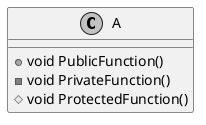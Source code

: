 @startuml
skinparam monochrome true

class A
{
  + void PublicFunction()
  - void PrivateFunction()
  # void ProtectedFunction()
}

@enduml

